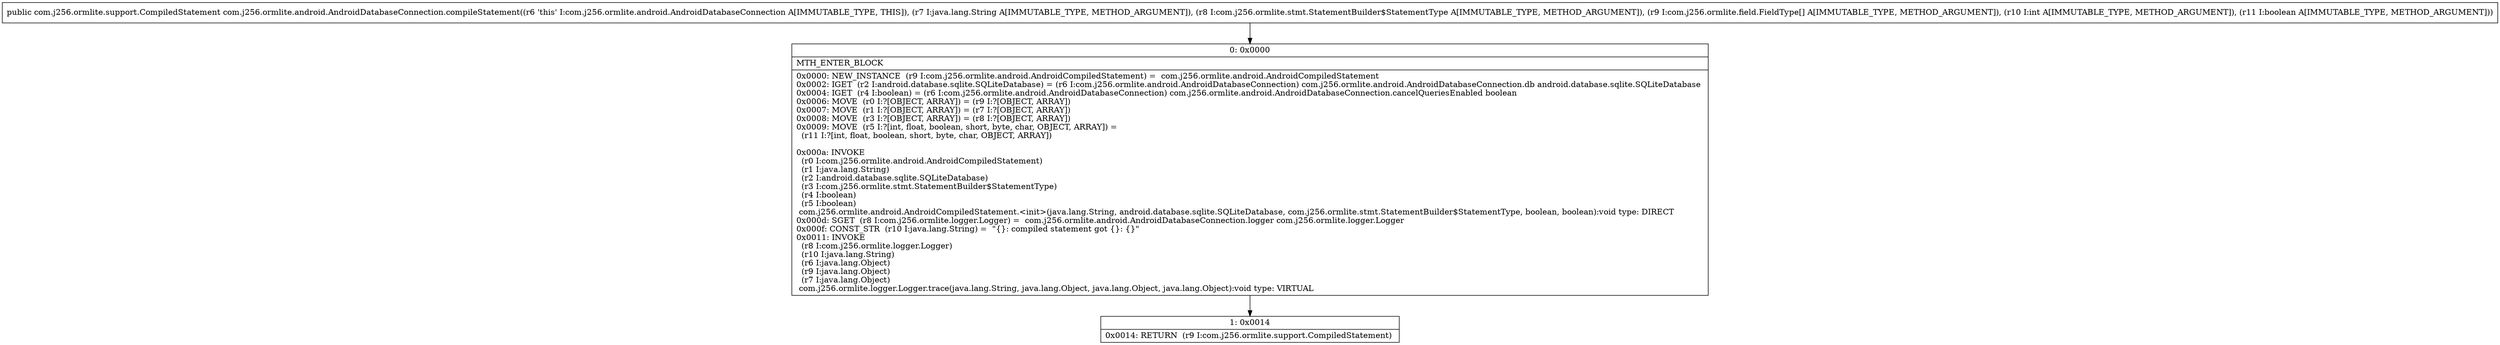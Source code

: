 digraph "CFG forcom.j256.ormlite.android.AndroidDatabaseConnection.compileStatement(Ljava\/lang\/String;Lcom\/j256\/ormlite\/stmt\/StatementBuilder$StatementType;[Lcom\/j256\/ormlite\/field\/FieldType;IZ)Lcom\/j256\/ormlite\/support\/CompiledStatement;" {
Node_0 [shape=record,label="{0\:\ 0x0000|MTH_ENTER_BLOCK\l|0x0000: NEW_INSTANCE  (r9 I:com.j256.ormlite.android.AndroidCompiledStatement) =  com.j256.ormlite.android.AndroidCompiledStatement \l0x0002: IGET  (r2 I:android.database.sqlite.SQLiteDatabase) = (r6 I:com.j256.ormlite.android.AndroidDatabaseConnection) com.j256.ormlite.android.AndroidDatabaseConnection.db android.database.sqlite.SQLiteDatabase \l0x0004: IGET  (r4 I:boolean) = (r6 I:com.j256.ormlite.android.AndroidDatabaseConnection) com.j256.ormlite.android.AndroidDatabaseConnection.cancelQueriesEnabled boolean \l0x0006: MOVE  (r0 I:?[OBJECT, ARRAY]) = (r9 I:?[OBJECT, ARRAY]) \l0x0007: MOVE  (r1 I:?[OBJECT, ARRAY]) = (r7 I:?[OBJECT, ARRAY]) \l0x0008: MOVE  (r3 I:?[OBJECT, ARRAY]) = (r8 I:?[OBJECT, ARRAY]) \l0x0009: MOVE  (r5 I:?[int, float, boolean, short, byte, char, OBJECT, ARRAY]) = \l  (r11 I:?[int, float, boolean, short, byte, char, OBJECT, ARRAY])\l \l0x000a: INVOKE  \l  (r0 I:com.j256.ormlite.android.AndroidCompiledStatement)\l  (r1 I:java.lang.String)\l  (r2 I:android.database.sqlite.SQLiteDatabase)\l  (r3 I:com.j256.ormlite.stmt.StatementBuilder$StatementType)\l  (r4 I:boolean)\l  (r5 I:boolean)\l com.j256.ormlite.android.AndroidCompiledStatement.\<init\>(java.lang.String, android.database.sqlite.SQLiteDatabase, com.j256.ormlite.stmt.StatementBuilder$StatementType, boolean, boolean):void type: DIRECT \l0x000d: SGET  (r8 I:com.j256.ormlite.logger.Logger) =  com.j256.ormlite.android.AndroidDatabaseConnection.logger com.j256.ormlite.logger.Logger \l0x000f: CONST_STR  (r10 I:java.lang.String) =  \"\{\}: compiled statement got \{\}: \{\}\" \l0x0011: INVOKE  \l  (r8 I:com.j256.ormlite.logger.Logger)\l  (r10 I:java.lang.String)\l  (r6 I:java.lang.Object)\l  (r9 I:java.lang.Object)\l  (r7 I:java.lang.Object)\l com.j256.ormlite.logger.Logger.trace(java.lang.String, java.lang.Object, java.lang.Object, java.lang.Object):void type: VIRTUAL \l}"];
Node_1 [shape=record,label="{1\:\ 0x0014|0x0014: RETURN  (r9 I:com.j256.ormlite.support.CompiledStatement) \l}"];
MethodNode[shape=record,label="{public com.j256.ormlite.support.CompiledStatement com.j256.ormlite.android.AndroidDatabaseConnection.compileStatement((r6 'this' I:com.j256.ormlite.android.AndroidDatabaseConnection A[IMMUTABLE_TYPE, THIS]), (r7 I:java.lang.String A[IMMUTABLE_TYPE, METHOD_ARGUMENT]), (r8 I:com.j256.ormlite.stmt.StatementBuilder$StatementType A[IMMUTABLE_TYPE, METHOD_ARGUMENT]), (r9 I:com.j256.ormlite.field.FieldType[] A[IMMUTABLE_TYPE, METHOD_ARGUMENT]), (r10 I:int A[IMMUTABLE_TYPE, METHOD_ARGUMENT]), (r11 I:boolean A[IMMUTABLE_TYPE, METHOD_ARGUMENT])) }"];
MethodNode -> Node_0;
Node_0 -> Node_1;
}

